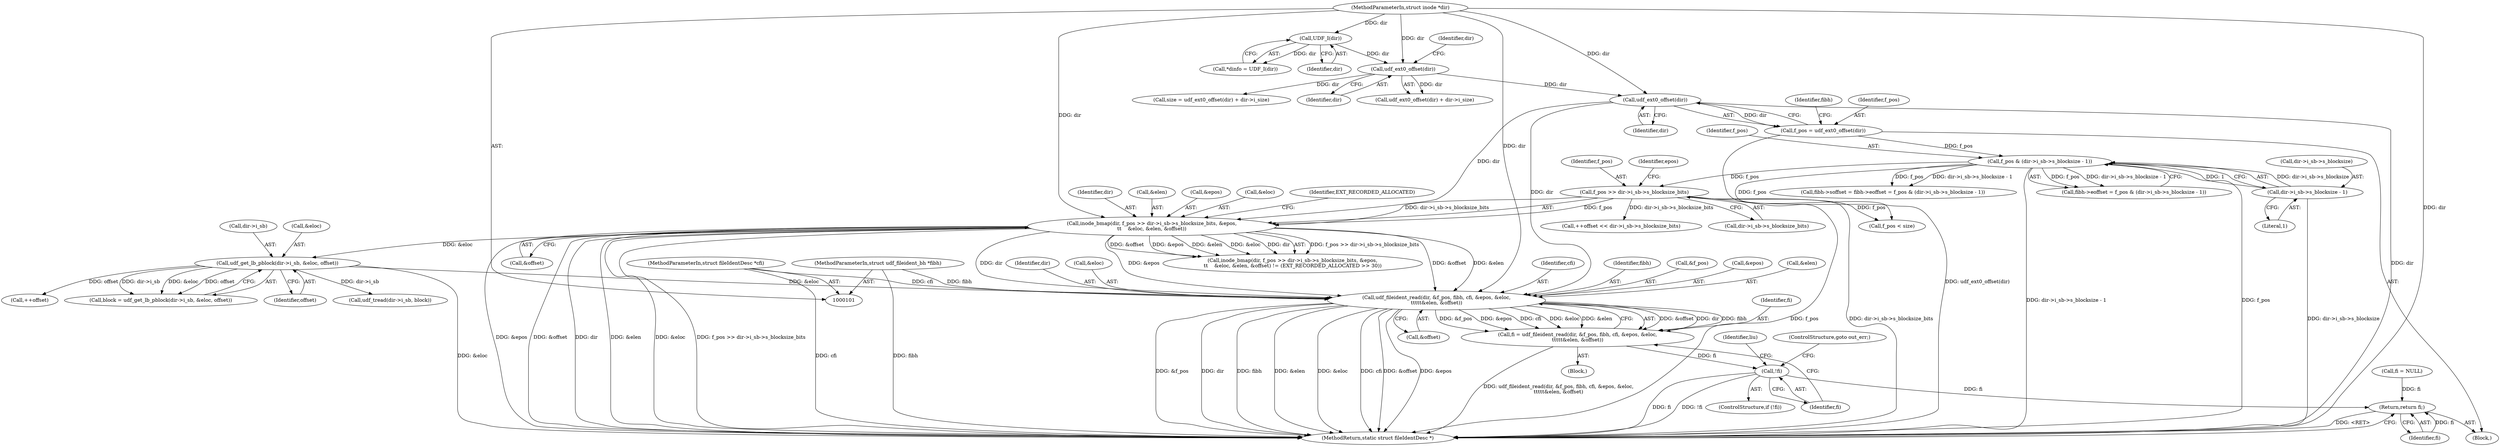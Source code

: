 digraph "0_linux_0e5cc9a40ada6046e6bc3bdfcd0c0d7e4b706b14_0@API" {
"1000308" [label="(Call,udf_fileident_read(dir, &f_pos, fibh, cfi, &epos, &eloc,\n\t\t\t\t\t&elen, &offset))"];
"1000165" [label="(Call,udf_ext0_offset(dir))"];
"1000158" [label="(Call,udf_ext0_offset(dir))"];
"1000129" [label="(Call,UDF_I(dir))"];
"1000102" [label="(MethodParameterIn,struct inode *dir)"];
"1000202" [label="(Call,inode_bmap(dir, f_pos >> dir->i_sb->s_blocksize_bits, &epos,\n\t\t    &eloc, &elen, &offset))"];
"1000204" [label="(Call,f_pos >> dir->i_sb->s_blocksize_bits)"];
"1000184" [label="(Call,f_pos & (dir->i_sb->s_blocksize - 1))"];
"1000163" [label="(Call,f_pos = udf_ext0_offset(dir))"];
"1000186" [label="(Call,dir->i_sb->s_blocksize - 1)"];
"1000104" [label="(MethodParameterIn,struct udf_fileident_bh *fibh)"];
"1000105" [label="(MethodParameterIn,struct fileIdentDesc *cfi)"];
"1000225" [label="(Call,udf_get_lb_pblock(dir->i_sb, &eloc, offset))"];
"1000306" [label="(Call,fi = udf_fileident_read(dir, &f_pos, fibh, cfi, &epos, &eloc,\n\t\t\t\t\t&elen, &offset))"];
"1000323" [label="(Call,!fi)"];
"1000508" [label="(Return,return fi;)"];
"1000127" [label="(Call,*dinfo = UDF_I(dir))"];
"1000159" [label="(Identifier,dir)"];
"1000212" [label="(Identifier,epos)"];
"1000234" [label="(Call,++offset << dir->i_sb->s_blocksize_bits)"];
"1000215" [label="(Call,&elen)"];
"1000203" [label="(Identifier,dir)"];
"1000185" [label="(Identifier,f_pos)"];
"1000313" [label="(Identifier,cfi)"];
"1000163" [label="(Call,f_pos = udf_ext0_offset(dir))"];
"1000105" [label="(MethodParameterIn,struct fileIdentDesc *cfi)"];
"1000180" [label="(Call,fibh->eoffset = f_pos & (dir->i_sb->s_blocksize - 1))"];
"1000281" [label="(Call,udf_tread(dir->i_sb, block))"];
"1000102" [label="(MethodParameterIn,struct inode *dir)"];
"1000231" [label="(Identifier,offset)"];
"1000510" [label="(MethodReturn,static struct fileIdentDesc *)"];
"1000322" [label="(ControlStructure,if (!fi))"];
"1000192" [label="(Literal,1)"];
"1000327" [label="(Identifier,liu)"];
"1000325" [label="(ControlStructure,goto out_err;)"];
"1000206" [label="(Call,dir->i_sb->s_blocksize_bits)"];
"1000229" [label="(Call,&eloc)"];
"1000324" [label="(Identifier,fi)"];
"1000158" [label="(Call,udf_ext0_offset(dir))"];
"1000312" [label="(Identifier,fibh)"];
"1000310" [label="(Call,&f_pos)"];
"1000302" [label="(Call,f_pos < size)"];
"1000157" [label="(Call,udf_ext0_offset(dir) + dir->i_size)"];
"1000314" [label="(Call,&epos)"];
"1000320" [label="(Call,&offset)"];
"1000509" [label="(Identifier,fi)"];
"1000130" [label="(Identifier,dir)"];
"1000318" [label="(Call,&elen)"];
"1000202" [label="(Call,inode_bmap(dir, f_pos >> dir->i_sb->s_blocksize_bits, &epos,\n\t\t    &eloc, &elen, &offset))"];
"1000309" [label="(Identifier,dir)"];
"1000217" [label="(Call,&offset)"];
"1000104" [label="(MethodParameterIn,struct udf_fileident_bh *fibh)"];
"1000316" [label="(Call,&eloc)"];
"1000187" [label="(Call,dir->i_sb->s_blocksize)"];
"1000176" [label="(Call,fibh->soffset = fibh->eoffset = f_pos & (dir->i_sb->s_blocksize - 1))"];
"1000305" [label="(Block,)"];
"1000307" [label="(Identifier,fi)"];
"1000235" [label="(Call,++offset)"];
"1000205" [label="(Identifier,f_pos)"];
"1000129" [label="(Call,UDF_I(dir))"];
"1000211" [label="(Call,&epos)"];
"1000226" [label="(Call,dir->i_sb)"];
"1000225" [label="(Call,udf_get_lb_pblock(dir->i_sb, &eloc, offset))"];
"1000482" [label="(Call,fi = NULL)"];
"1000308" [label="(Call,udf_fileident_read(dir, &f_pos, fibh, cfi, &epos, &eloc,\n\t\t\t\t\t&elen, &offset))"];
"1000213" [label="(Call,&eloc)"];
"1000220" [label="(Identifier,EXT_RECORDED_ALLOCATED)"];
"1000169" [label="(Identifier,fibh)"];
"1000223" [label="(Call,block = udf_get_lb_pblock(dir->i_sb, &eloc, offset))"];
"1000323" [label="(Call,!fi)"];
"1000508" [label="(Return,return fi;)"];
"1000155" [label="(Call,size = udf_ext0_offset(dir) + dir->i_size)"];
"1000201" [label="(Call,inode_bmap(dir, f_pos >> dir->i_sb->s_blocksize_bits, &epos,\n\t\t    &eloc, &elen, &offset) != (EXT_RECORDED_ALLOCATED >> 30))"];
"1000166" [label="(Identifier,dir)"];
"1000165" [label="(Call,udf_ext0_offset(dir))"];
"1000204" [label="(Call,f_pos >> dir->i_sb->s_blocksize_bits)"];
"1000106" [label="(Block,)"];
"1000184" [label="(Call,f_pos & (dir->i_sb->s_blocksize - 1))"];
"1000164" [label="(Identifier,f_pos)"];
"1000306" [label="(Call,fi = udf_fileident_read(dir, &f_pos, fibh, cfi, &epos, &eloc,\n\t\t\t\t\t&elen, &offset))"];
"1000186" [label="(Call,dir->i_sb->s_blocksize - 1)"];
"1000161" [label="(Identifier,dir)"];
"1000308" -> "1000306"  [label="AST: "];
"1000308" -> "1000320"  [label="CFG: "];
"1000309" -> "1000308"  [label="AST: "];
"1000310" -> "1000308"  [label="AST: "];
"1000312" -> "1000308"  [label="AST: "];
"1000313" -> "1000308"  [label="AST: "];
"1000314" -> "1000308"  [label="AST: "];
"1000316" -> "1000308"  [label="AST: "];
"1000318" -> "1000308"  [label="AST: "];
"1000320" -> "1000308"  [label="AST: "];
"1000306" -> "1000308"  [label="CFG: "];
"1000308" -> "1000510"  [label="DDG: &f_pos"];
"1000308" -> "1000510"  [label="DDG: dir"];
"1000308" -> "1000510"  [label="DDG: fibh"];
"1000308" -> "1000510"  [label="DDG: &elen"];
"1000308" -> "1000510"  [label="DDG: &eloc"];
"1000308" -> "1000510"  [label="DDG: cfi"];
"1000308" -> "1000510"  [label="DDG: &offset"];
"1000308" -> "1000510"  [label="DDG: &epos"];
"1000308" -> "1000306"  [label="DDG: &offset"];
"1000308" -> "1000306"  [label="DDG: dir"];
"1000308" -> "1000306"  [label="DDG: fibh"];
"1000308" -> "1000306"  [label="DDG: &f_pos"];
"1000308" -> "1000306"  [label="DDG: &epos"];
"1000308" -> "1000306"  [label="DDG: cfi"];
"1000308" -> "1000306"  [label="DDG: &eloc"];
"1000308" -> "1000306"  [label="DDG: &elen"];
"1000165" -> "1000308"  [label="DDG: dir"];
"1000202" -> "1000308"  [label="DDG: dir"];
"1000202" -> "1000308"  [label="DDG: &epos"];
"1000202" -> "1000308"  [label="DDG: &elen"];
"1000202" -> "1000308"  [label="DDG: &offset"];
"1000102" -> "1000308"  [label="DDG: dir"];
"1000104" -> "1000308"  [label="DDG: fibh"];
"1000105" -> "1000308"  [label="DDG: cfi"];
"1000225" -> "1000308"  [label="DDG: &eloc"];
"1000165" -> "1000163"  [label="AST: "];
"1000165" -> "1000166"  [label="CFG: "];
"1000166" -> "1000165"  [label="AST: "];
"1000163" -> "1000165"  [label="CFG: "];
"1000165" -> "1000510"  [label="DDG: dir"];
"1000165" -> "1000163"  [label="DDG: dir"];
"1000158" -> "1000165"  [label="DDG: dir"];
"1000102" -> "1000165"  [label="DDG: dir"];
"1000165" -> "1000202"  [label="DDG: dir"];
"1000158" -> "1000157"  [label="AST: "];
"1000158" -> "1000159"  [label="CFG: "];
"1000159" -> "1000158"  [label="AST: "];
"1000161" -> "1000158"  [label="CFG: "];
"1000158" -> "1000155"  [label="DDG: dir"];
"1000158" -> "1000157"  [label="DDG: dir"];
"1000129" -> "1000158"  [label="DDG: dir"];
"1000102" -> "1000158"  [label="DDG: dir"];
"1000129" -> "1000127"  [label="AST: "];
"1000129" -> "1000130"  [label="CFG: "];
"1000130" -> "1000129"  [label="AST: "];
"1000127" -> "1000129"  [label="CFG: "];
"1000129" -> "1000127"  [label="DDG: dir"];
"1000102" -> "1000129"  [label="DDG: dir"];
"1000102" -> "1000101"  [label="AST: "];
"1000102" -> "1000510"  [label="DDG: dir"];
"1000102" -> "1000202"  [label="DDG: dir"];
"1000202" -> "1000201"  [label="AST: "];
"1000202" -> "1000217"  [label="CFG: "];
"1000203" -> "1000202"  [label="AST: "];
"1000204" -> "1000202"  [label="AST: "];
"1000211" -> "1000202"  [label="AST: "];
"1000213" -> "1000202"  [label="AST: "];
"1000215" -> "1000202"  [label="AST: "];
"1000217" -> "1000202"  [label="AST: "];
"1000220" -> "1000202"  [label="CFG: "];
"1000202" -> "1000510"  [label="DDG: &offset"];
"1000202" -> "1000510"  [label="DDG: dir"];
"1000202" -> "1000510"  [label="DDG: &eloc"];
"1000202" -> "1000510"  [label="DDG: &epos"];
"1000202" -> "1000510"  [label="DDG: &elen"];
"1000202" -> "1000510"  [label="DDG: f_pos >> dir->i_sb->s_blocksize_bits"];
"1000202" -> "1000201"  [label="DDG: f_pos >> dir->i_sb->s_blocksize_bits"];
"1000202" -> "1000201"  [label="DDG: &offset"];
"1000202" -> "1000201"  [label="DDG: &epos"];
"1000202" -> "1000201"  [label="DDG: &elen"];
"1000202" -> "1000201"  [label="DDG: &eloc"];
"1000202" -> "1000201"  [label="DDG: dir"];
"1000204" -> "1000202"  [label="DDG: f_pos"];
"1000204" -> "1000202"  [label="DDG: dir->i_sb->s_blocksize_bits"];
"1000202" -> "1000225"  [label="DDG: &eloc"];
"1000204" -> "1000206"  [label="CFG: "];
"1000205" -> "1000204"  [label="AST: "];
"1000206" -> "1000204"  [label="AST: "];
"1000212" -> "1000204"  [label="CFG: "];
"1000204" -> "1000510"  [label="DDG: dir->i_sb->s_blocksize_bits"];
"1000204" -> "1000510"  [label="DDG: f_pos"];
"1000184" -> "1000204"  [label="DDG: f_pos"];
"1000204" -> "1000234"  [label="DDG: dir->i_sb->s_blocksize_bits"];
"1000204" -> "1000302"  [label="DDG: f_pos"];
"1000184" -> "1000180"  [label="AST: "];
"1000184" -> "1000186"  [label="CFG: "];
"1000185" -> "1000184"  [label="AST: "];
"1000186" -> "1000184"  [label="AST: "];
"1000180" -> "1000184"  [label="CFG: "];
"1000184" -> "1000510"  [label="DDG: dir->i_sb->s_blocksize - 1"];
"1000184" -> "1000510"  [label="DDG: f_pos"];
"1000184" -> "1000176"  [label="DDG: f_pos"];
"1000184" -> "1000176"  [label="DDG: dir->i_sb->s_blocksize - 1"];
"1000184" -> "1000180"  [label="DDG: f_pos"];
"1000184" -> "1000180"  [label="DDG: dir->i_sb->s_blocksize - 1"];
"1000163" -> "1000184"  [label="DDG: f_pos"];
"1000186" -> "1000184"  [label="DDG: dir->i_sb->s_blocksize"];
"1000186" -> "1000184"  [label="DDG: 1"];
"1000184" -> "1000302"  [label="DDG: f_pos"];
"1000163" -> "1000106"  [label="AST: "];
"1000164" -> "1000163"  [label="AST: "];
"1000169" -> "1000163"  [label="CFG: "];
"1000163" -> "1000510"  [label="DDG: udf_ext0_offset(dir)"];
"1000186" -> "1000192"  [label="CFG: "];
"1000187" -> "1000186"  [label="AST: "];
"1000192" -> "1000186"  [label="AST: "];
"1000186" -> "1000510"  [label="DDG: dir->i_sb->s_blocksize"];
"1000104" -> "1000101"  [label="AST: "];
"1000104" -> "1000510"  [label="DDG: fibh"];
"1000105" -> "1000101"  [label="AST: "];
"1000105" -> "1000510"  [label="DDG: cfi"];
"1000225" -> "1000223"  [label="AST: "];
"1000225" -> "1000231"  [label="CFG: "];
"1000226" -> "1000225"  [label="AST: "];
"1000229" -> "1000225"  [label="AST: "];
"1000231" -> "1000225"  [label="AST: "];
"1000223" -> "1000225"  [label="CFG: "];
"1000225" -> "1000510"  [label="DDG: &eloc"];
"1000225" -> "1000223"  [label="DDG: dir->i_sb"];
"1000225" -> "1000223"  [label="DDG: &eloc"];
"1000225" -> "1000223"  [label="DDG: offset"];
"1000225" -> "1000235"  [label="DDG: offset"];
"1000225" -> "1000281"  [label="DDG: dir->i_sb"];
"1000306" -> "1000305"  [label="AST: "];
"1000307" -> "1000306"  [label="AST: "];
"1000324" -> "1000306"  [label="CFG: "];
"1000306" -> "1000510"  [label="DDG: udf_fileident_read(dir, &f_pos, fibh, cfi, &epos, &eloc,\n\t\t\t\t\t&elen, &offset)"];
"1000306" -> "1000323"  [label="DDG: fi"];
"1000323" -> "1000322"  [label="AST: "];
"1000323" -> "1000324"  [label="CFG: "];
"1000324" -> "1000323"  [label="AST: "];
"1000325" -> "1000323"  [label="CFG: "];
"1000327" -> "1000323"  [label="CFG: "];
"1000323" -> "1000510"  [label="DDG: fi"];
"1000323" -> "1000510"  [label="DDG: !fi"];
"1000323" -> "1000508"  [label="DDG: fi"];
"1000508" -> "1000106"  [label="AST: "];
"1000508" -> "1000509"  [label="CFG: "];
"1000509" -> "1000508"  [label="AST: "];
"1000510" -> "1000508"  [label="CFG: "];
"1000508" -> "1000510"  [label="DDG: <RET>"];
"1000509" -> "1000508"  [label="DDG: fi"];
"1000482" -> "1000508"  [label="DDG: fi"];
}
